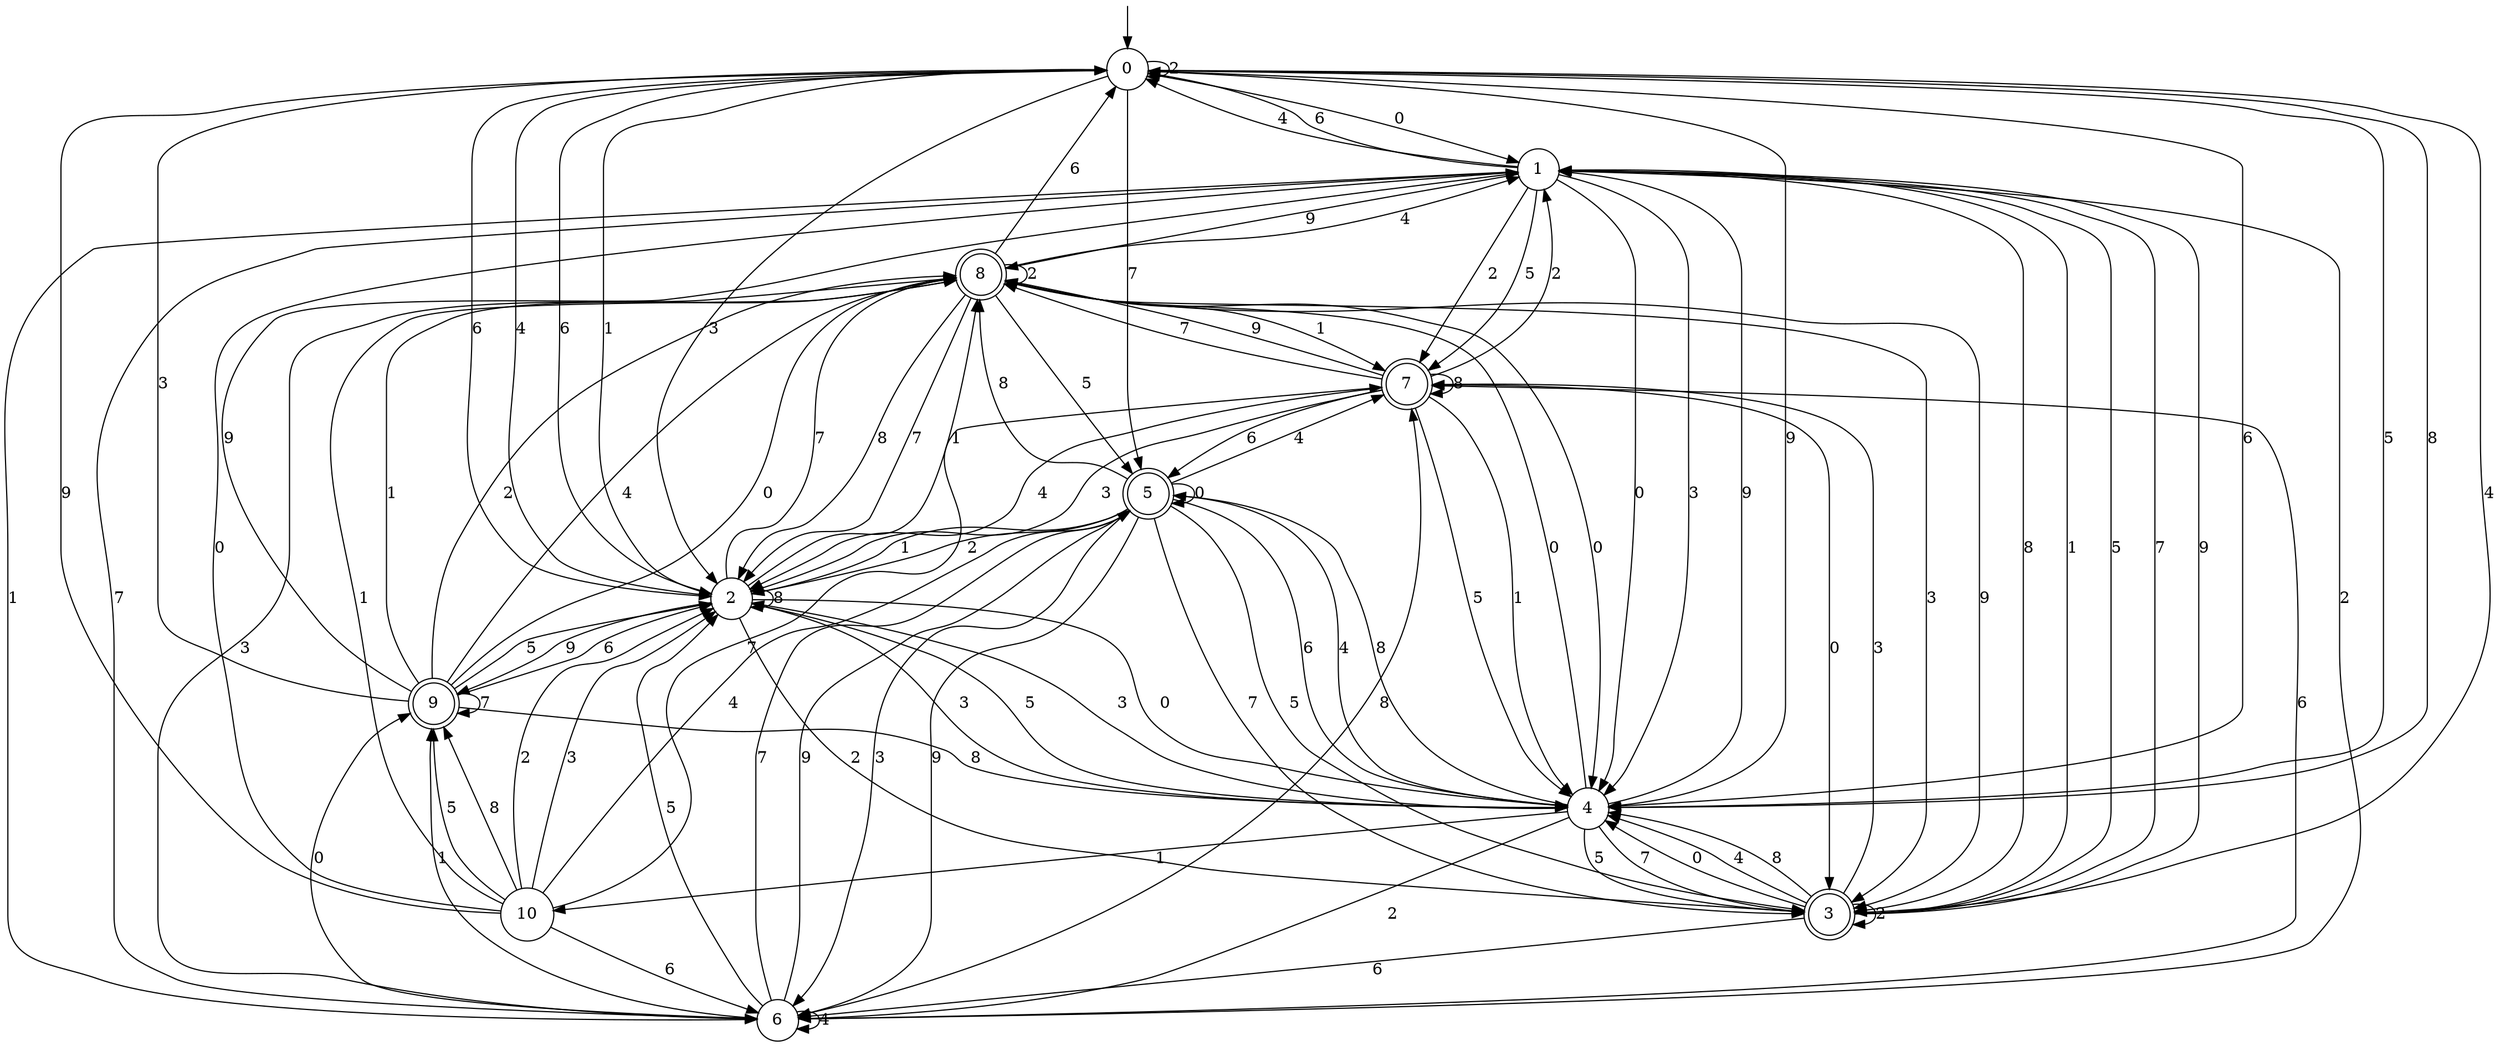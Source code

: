 digraph g {

	s0 [shape="circle" label="0"];
	s1 [shape="circle" label="1"];
	s2 [shape="circle" label="2"];
	s3 [shape="doublecircle" label="3"];
	s4 [shape="circle" label="4"];
	s5 [shape="doublecircle" label="5"];
	s6 [shape="circle" label="6"];
	s7 [shape="doublecircle" label="7"];
	s8 [shape="doublecircle" label="8"];
	s9 [shape="doublecircle" label="9"];
	s10 [shape="circle" label="10"];
	s0 -> s1 [label="0"];
	s0 -> s2 [label="1"];
	s0 -> s0 [label="2"];
	s0 -> s2 [label="3"];
	s0 -> s3 [label="4"];
	s0 -> s4 [label="5"];
	s0 -> s2 [label="6"];
	s0 -> s5 [label="7"];
	s0 -> s4 [label="8"];
	s0 -> s4 [label="9"];
	s1 -> s4 [label="0"];
	s1 -> s6 [label="1"];
	s1 -> s7 [label="2"];
	s1 -> s4 [label="3"];
	s1 -> s0 [label="4"];
	s1 -> s7 [label="5"];
	s1 -> s0 [label="6"];
	s1 -> s6 [label="7"];
	s1 -> s3 [label="8"];
	s1 -> s8 [label="9"];
	s2 -> s4 [label="0"];
	s2 -> s8 [label="1"];
	s2 -> s3 [label="2"];
	s2 -> s4 [label="3"];
	s2 -> s0 [label="4"];
	s2 -> s4 [label="5"];
	s2 -> s0 [label="6"];
	s2 -> s8 [label="7"];
	s2 -> s2 [label="8"];
	s2 -> s9 [label="9"];
	s3 -> s4 [label="0"];
	s3 -> s1 [label="1"];
	s3 -> s3 [label="2"];
	s3 -> s7 [label="3"];
	s3 -> s4 [label="4"];
	s3 -> s1 [label="5"];
	s3 -> s6 [label="6"];
	s3 -> s1 [label="7"];
	s3 -> s4 [label="8"];
	s3 -> s1 [label="9"];
	s4 -> s8 [label="0"];
	s4 -> s10 [label="1"];
	s4 -> s6 [label="2"];
	s4 -> s2 [label="3"];
	s4 -> s5 [label="4"];
	s4 -> s3 [label="5"];
	s4 -> s0 [label="6"];
	s4 -> s3 [label="7"];
	s4 -> s5 [label="8"];
	s4 -> s1 [label="9"];
	s5 -> s5 [label="0"];
	s5 -> s2 [label="1"];
	s5 -> s2 [label="2"];
	s5 -> s6 [label="3"];
	s5 -> s7 [label="4"];
	s5 -> s3 [label="5"];
	s5 -> s4 [label="6"];
	s5 -> s3 [label="7"];
	s5 -> s8 [label="8"];
	s5 -> s6 [label="9"];
	s6 -> s9 [label="0"];
	s6 -> s9 [label="1"];
	s6 -> s1 [label="2"];
	s6 -> s8 [label="3"];
	s6 -> s6 [label="4"];
	s6 -> s2 [label="5"];
	s6 -> s7 [label="6"];
	s6 -> s5 [label="7"];
	s6 -> s7 [label="8"];
	s6 -> s5 [label="9"];
	s7 -> s3 [label="0"];
	s7 -> s4 [label="1"];
	s7 -> s1 [label="2"];
	s7 -> s2 [label="3"];
	s7 -> s2 [label="4"];
	s7 -> s4 [label="5"];
	s7 -> s5 [label="6"];
	s7 -> s8 [label="7"];
	s7 -> s7 [label="8"];
	s7 -> s8 [label="9"];
	s8 -> s4 [label="0"];
	s8 -> s7 [label="1"];
	s8 -> s8 [label="2"];
	s8 -> s3 [label="3"];
	s8 -> s1 [label="4"];
	s8 -> s5 [label="5"];
	s8 -> s0 [label="6"];
	s8 -> s2 [label="7"];
	s8 -> s2 [label="8"];
	s8 -> s3 [label="9"];
	s9 -> s8 [label="0"];
	s9 -> s8 [label="1"];
	s9 -> s8 [label="2"];
	s9 -> s0 [label="3"];
	s9 -> s8 [label="4"];
	s9 -> s2 [label="5"];
	s9 -> s2 [label="6"];
	s9 -> s9 [label="7"];
	s9 -> s4 [label="8"];
	s9 -> s1 [label="9"];
	s10 -> s1 [label="0"];
	s10 -> s8 [label="1"];
	s10 -> s2 [label="2"];
	s10 -> s2 [label="3"];
	s10 -> s5 [label="4"];
	s10 -> s9 [label="5"];
	s10 -> s6 [label="6"];
	s10 -> s7 [label="7"];
	s10 -> s9 [label="8"];
	s10 -> s0 [label="9"];

__start0 [label="" shape="none" width="0" height="0"];
__start0 -> s0;

}
